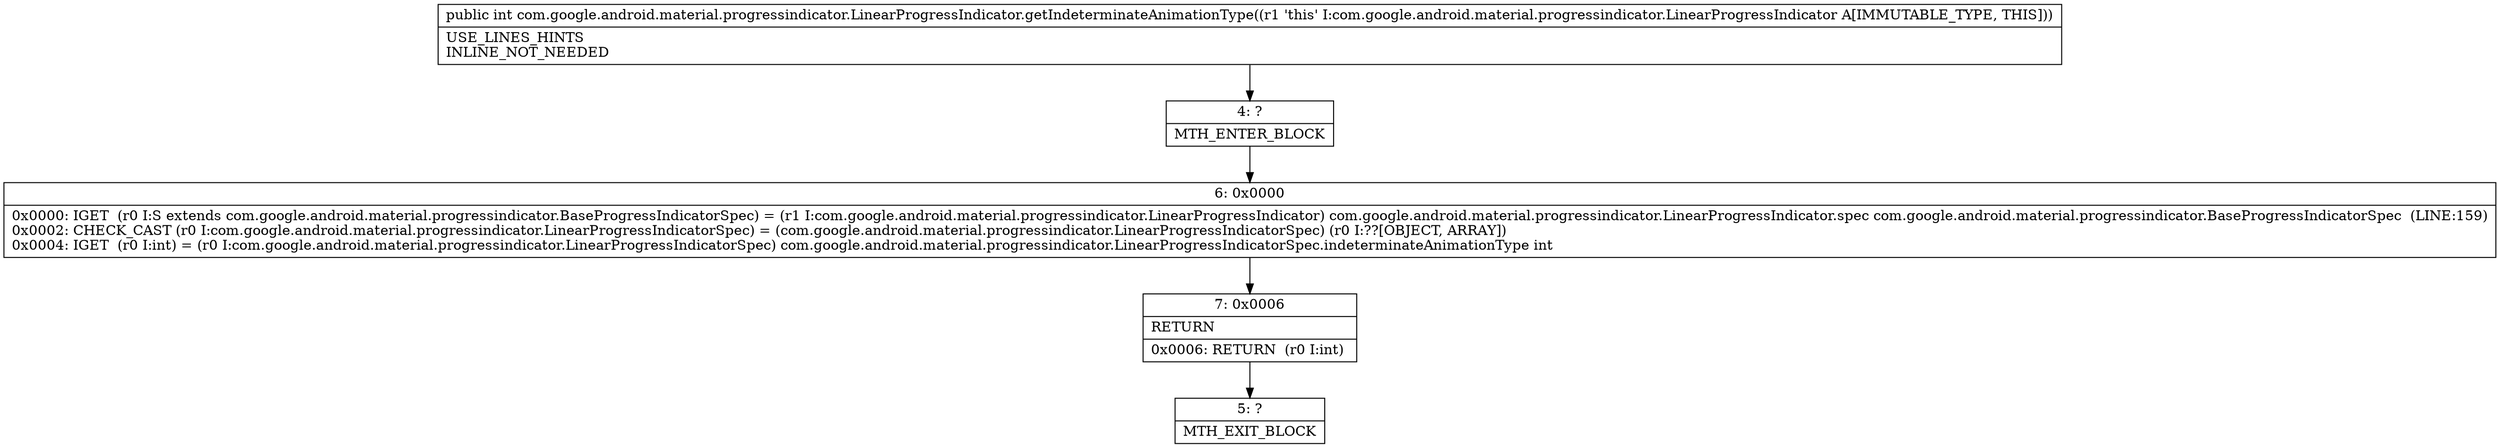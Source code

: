 digraph "CFG forcom.google.android.material.progressindicator.LinearProgressIndicator.getIndeterminateAnimationType()I" {
Node_4 [shape=record,label="{4\:\ ?|MTH_ENTER_BLOCK\l}"];
Node_6 [shape=record,label="{6\:\ 0x0000|0x0000: IGET  (r0 I:S extends com.google.android.material.progressindicator.BaseProgressIndicatorSpec) = (r1 I:com.google.android.material.progressindicator.LinearProgressIndicator) com.google.android.material.progressindicator.LinearProgressIndicator.spec com.google.android.material.progressindicator.BaseProgressIndicatorSpec  (LINE:159)\l0x0002: CHECK_CAST (r0 I:com.google.android.material.progressindicator.LinearProgressIndicatorSpec) = (com.google.android.material.progressindicator.LinearProgressIndicatorSpec) (r0 I:??[OBJECT, ARRAY]) \l0x0004: IGET  (r0 I:int) = (r0 I:com.google.android.material.progressindicator.LinearProgressIndicatorSpec) com.google.android.material.progressindicator.LinearProgressIndicatorSpec.indeterminateAnimationType int \l}"];
Node_7 [shape=record,label="{7\:\ 0x0006|RETURN\l|0x0006: RETURN  (r0 I:int) \l}"];
Node_5 [shape=record,label="{5\:\ ?|MTH_EXIT_BLOCK\l}"];
MethodNode[shape=record,label="{public int com.google.android.material.progressindicator.LinearProgressIndicator.getIndeterminateAnimationType((r1 'this' I:com.google.android.material.progressindicator.LinearProgressIndicator A[IMMUTABLE_TYPE, THIS]))  | USE_LINES_HINTS\lINLINE_NOT_NEEDED\l}"];
MethodNode -> Node_4;Node_4 -> Node_6;
Node_6 -> Node_7;
Node_7 -> Node_5;
}

